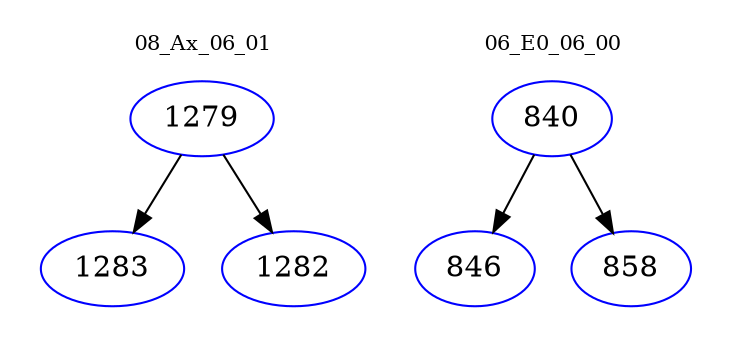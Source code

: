 digraph{
subgraph cluster_0 {
color = white
label = "08_Ax_06_01";
fontsize=10;
T0_1279 [label="1279", color="blue"]
T0_1279 -> T0_1283 [color="black"]
T0_1283 [label="1283", color="blue"]
T0_1279 -> T0_1282 [color="black"]
T0_1282 [label="1282", color="blue"]
}
subgraph cluster_1 {
color = white
label = "06_E0_06_00";
fontsize=10;
T1_840 [label="840", color="blue"]
T1_840 -> T1_846 [color="black"]
T1_846 [label="846", color="blue"]
T1_840 -> T1_858 [color="black"]
T1_858 [label="858", color="blue"]
}
}
